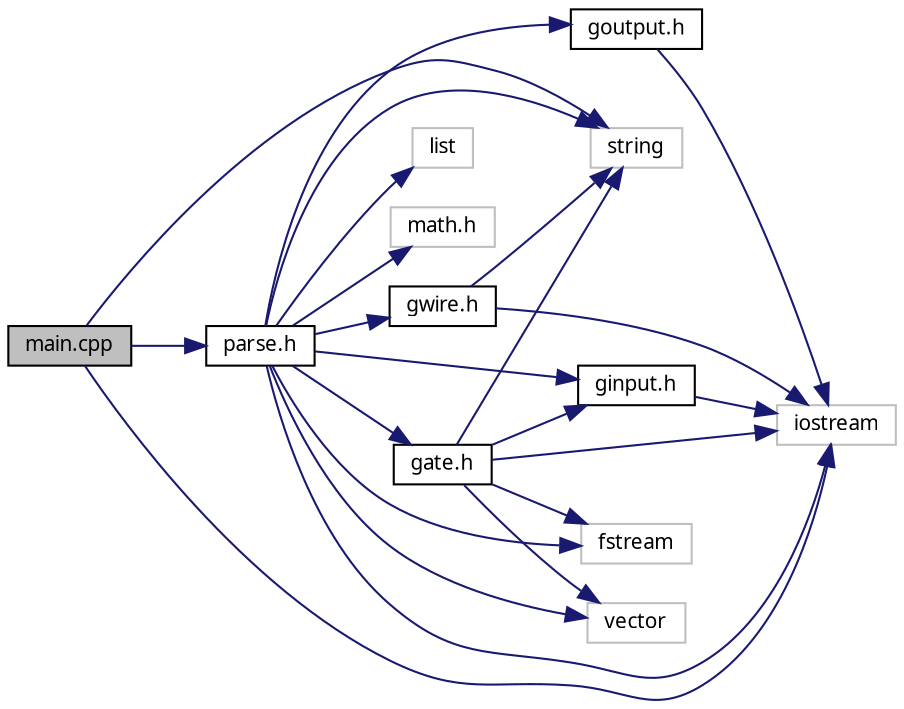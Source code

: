 digraph G
{
  edge [fontname="FreeSans.ttf",fontsize=10,labelfontname="FreeSans.ttf",labelfontsize=10];
  node [fontname="FreeSans.ttf",fontsize=10,shape=record];
  rankdir=LR;
  Node1 [label="main.cpp",height=0.2,width=0.4,color="black", fillcolor="grey75", style="filled" fontcolor="black"];
  Node1 -> Node2 [color="midnightblue",fontsize=10,style="solid"];
  Node2 [label="iostream",height=0.2,width=0.4,color="grey75", fillcolor="white", style="filled"];
  Node1 -> Node3 [color="midnightblue",fontsize=10,style="solid"];
  Node3 [label="string",height=0.2,width=0.4,color="grey75", fillcolor="white", style="filled"];
  Node1 -> Node4 [color="midnightblue",fontsize=10,style="solid"];
  Node4 [label="parse.h",height=0.2,width=0.4,color="black", fillcolor="white", style="filled",URL="$parse_8h.html"];
  Node4 -> Node2 [color="midnightblue",fontsize=10,style="solid"];
  Node4 -> Node3 [color="midnightblue",fontsize=10,style="solid"];
  Node4 -> Node5 [color="midnightblue",fontsize=10,style="solid"];
  Node5 [label="fstream",height=0.2,width=0.4,color="grey75", fillcolor="white", style="filled"];
  Node4 -> Node6 [color="midnightblue",fontsize=10,style="solid"];
  Node6 [label="gate.h",height=0.2,width=0.4,color="black", fillcolor="white", style="filled",URL="$gate_8h.html"];
  Node6 -> Node3 [color="midnightblue",fontsize=10,style="solid"];
  Node6 -> Node2 [color="midnightblue",fontsize=10,style="solid"];
  Node6 -> Node5 [color="midnightblue",fontsize=10,style="solid"];
  Node6 -> Node7 [color="midnightblue",fontsize=10,style="solid"];
  Node7 [label="vector",height=0.2,width=0.4,color="grey75", fillcolor="white", style="filled"];
  Node6 -> Node8 [color="midnightblue",fontsize=10,style="solid"];
  Node8 [label="ginput.h",height=0.2,width=0.4,color="black", fillcolor="white", style="filled",URL="$ginput_8h.html"];
  Node8 -> Node2 [color="midnightblue",fontsize=10,style="solid"];
  Node4 -> Node8 [color="midnightblue",fontsize=10,style="solid"];
  Node4 -> Node9 [color="midnightblue",fontsize=10,style="solid"];
  Node9 [label="goutput.h",height=0.2,width=0.4,color="black", fillcolor="white", style="filled",URL="$goutput_8h.html"];
  Node9 -> Node2 [color="midnightblue",fontsize=10,style="solid"];
  Node4 -> Node10 [color="midnightblue",fontsize=10,style="solid"];
  Node10 [label="gwire.h",height=0.2,width=0.4,color="black", fillcolor="white", style="filled",URL="$gwire_8h.html"];
  Node10 -> Node2 [color="midnightblue",fontsize=10,style="solid"];
  Node10 -> Node3 [color="midnightblue",fontsize=10,style="solid"];
  Node4 -> Node7 [color="midnightblue",fontsize=10,style="solid"];
  Node4 -> Node11 [color="midnightblue",fontsize=10,style="solid"];
  Node11 [label="list",height=0.2,width=0.4,color="grey75", fillcolor="white", style="filled"];
  Node4 -> Node12 [color="midnightblue",fontsize=10,style="solid"];
  Node12 [label="math.h",height=0.2,width=0.4,color="grey75", fillcolor="white", style="filled"];
}
